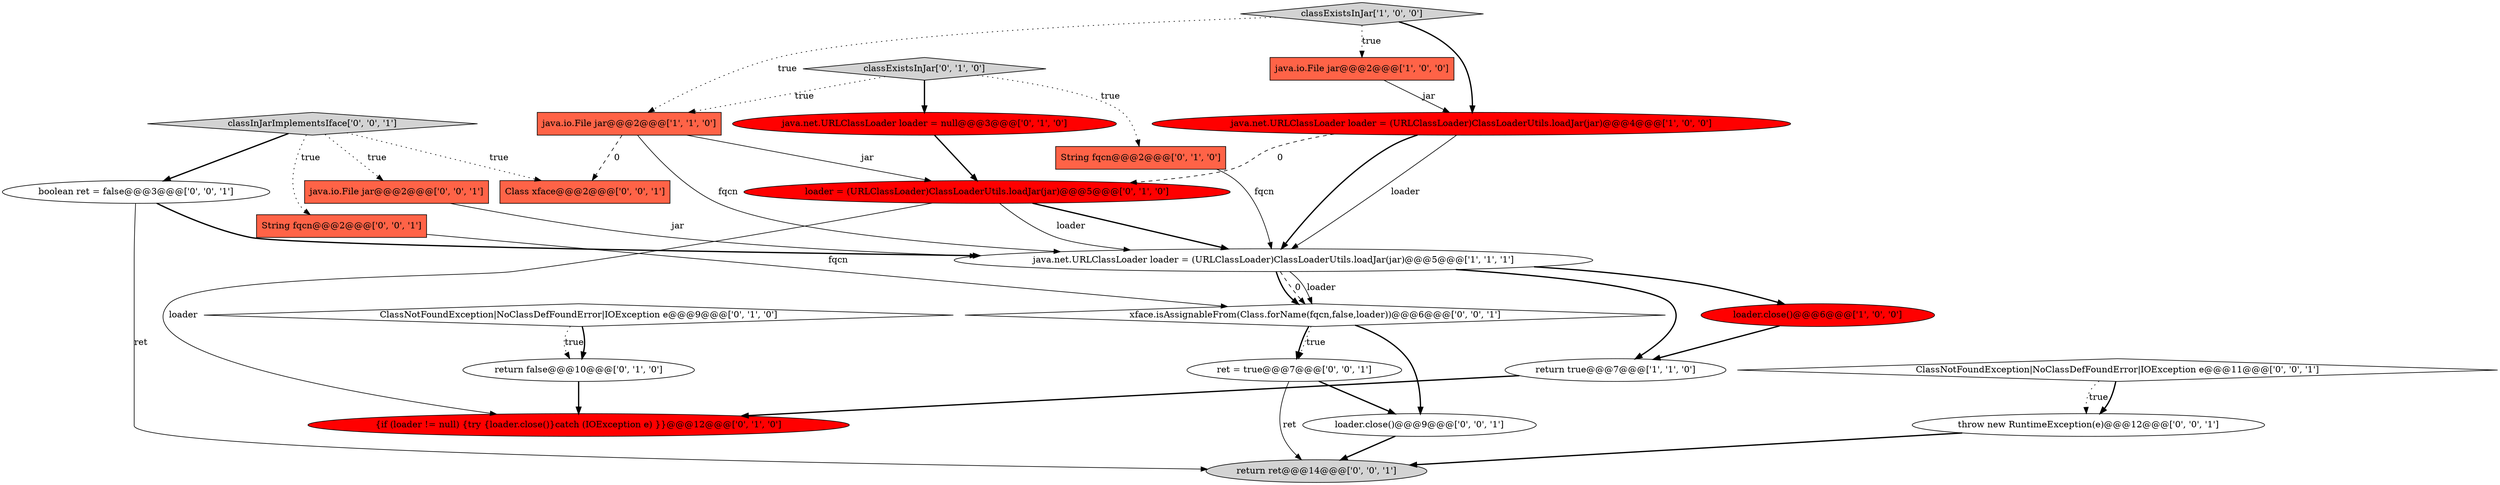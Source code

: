 digraph {
12 [style = filled, label = "{if (loader != null) {try {loader.close()}catch (IOException e) }}@@@12@@@['0', '1', '0']", fillcolor = red, shape = ellipse image = "AAA1AAABBB2BBB"];
24 [style = filled, label = "boolean ret = false@@@3@@@['0', '0', '1']", fillcolor = white, shape = ellipse image = "AAA0AAABBB3BBB"];
10 [style = filled, label = "return false@@@10@@@['0', '1', '0']", fillcolor = white, shape = ellipse image = "AAA0AAABBB2BBB"];
5 [style = filled, label = "return true@@@7@@@['1', '1', '0']", fillcolor = white, shape = ellipse image = "AAA0AAABBB1BBB"];
3 [style = filled, label = "loader.close()@@@6@@@['1', '0', '0']", fillcolor = red, shape = ellipse image = "AAA1AAABBB1BBB"];
21 [style = filled, label = "xface.isAssignableFrom(Class.forName(fqcn,false,loader))@@@6@@@['0', '0', '1']", fillcolor = white, shape = diamond image = "AAA0AAABBB3BBB"];
23 [style = filled, label = "Class xface@@@2@@@['0', '0', '1']", fillcolor = tomato, shape = box image = "AAA0AAABBB3BBB"];
22 [style = filled, label = "ret = true@@@7@@@['0', '0', '1']", fillcolor = white, shape = ellipse image = "AAA0AAABBB3BBB"];
16 [style = filled, label = "throw new RuntimeException(e)@@@12@@@['0', '0', '1']", fillcolor = white, shape = ellipse image = "AAA0AAABBB3BBB"];
15 [style = filled, label = "String fqcn@@@2@@@['0', '0', '1']", fillcolor = tomato, shape = box image = "AAA0AAABBB3BBB"];
14 [style = filled, label = "java.io.File jar@@@2@@@['0', '0', '1']", fillcolor = tomato, shape = box image = "AAA0AAABBB3BBB"];
11 [style = filled, label = "loader = (URLClassLoader)ClassLoaderUtils.loadJar(jar)@@@5@@@['0', '1', '0']", fillcolor = red, shape = ellipse image = "AAA1AAABBB2BBB"];
2 [style = filled, label = "java.net.URLClassLoader loader = (URLClassLoader)ClassLoaderUtils.loadJar(jar)@@@5@@@['1', '1', '1']", fillcolor = white, shape = ellipse image = "AAA0AAABBB1BBB"];
7 [style = filled, label = "ClassNotFoundException|NoClassDefFoundError|IOException e@@@9@@@['0', '1', '0']", fillcolor = white, shape = diamond image = "AAA0AAABBB2BBB"];
20 [style = filled, label = "loader.close()@@@9@@@['0', '0', '1']", fillcolor = white, shape = ellipse image = "AAA0AAABBB3BBB"];
4 [style = filled, label = "java.io.File jar@@@2@@@['1', '0', '0']", fillcolor = tomato, shape = box image = "AAA0AAABBB1BBB"];
6 [style = filled, label = "java.io.File jar@@@2@@@['1', '1', '0']", fillcolor = tomato, shape = box image = "AAA0AAABBB1BBB"];
13 [style = filled, label = "classExistsInJar['0', '1', '0']", fillcolor = lightgray, shape = diamond image = "AAA0AAABBB2BBB"];
17 [style = filled, label = "ClassNotFoundException|NoClassDefFoundError|IOException e@@@11@@@['0', '0', '1']", fillcolor = white, shape = diamond image = "AAA0AAABBB3BBB"];
9 [style = filled, label = "java.net.URLClassLoader loader = null@@@3@@@['0', '1', '0']", fillcolor = red, shape = ellipse image = "AAA1AAABBB2BBB"];
18 [style = filled, label = "return ret@@@14@@@['0', '0', '1']", fillcolor = lightgray, shape = ellipse image = "AAA0AAABBB3BBB"];
8 [style = filled, label = "String fqcn@@@2@@@['0', '1', '0']", fillcolor = tomato, shape = box image = "AAA0AAABBB2BBB"];
1 [style = filled, label = "java.net.URLClassLoader loader = (URLClassLoader)ClassLoaderUtils.loadJar(jar)@@@4@@@['1', '0', '0']", fillcolor = red, shape = ellipse image = "AAA1AAABBB1BBB"];
0 [style = filled, label = "classExistsInJar['1', '0', '0']", fillcolor = lightgray, shape = diamond image = "AAA0AAABBB1BBB"];
19 [style = filled, label = "classInJarImplementsIface['0', '0', '1']", fillcolor = lightgray, shape = diamond image = "AAA0AAABBB3BBB"];
13->6 [style = dotted, label="true"];
14->2 [style = solid, label="jar"];
19->14 [style = dotted, label="true"];
16->18 [style = bold, label=""];
7->10 [style = dotted, label="true"];
9->11 [style = bold, label=""];
24->2 [style = bold, label=""];
22->18 [style = solid, label="ret"];
7->10 [style = bold, label=""];
4->1 [style = solid, label="jar"];
2->3 [style = bold, label=""];
0->4 [style = dotted, label="true"];
19->23 [style = dotted, label="true"];
21->22 [style = dotted, label="true"];
2->21 [style = dashed, label="0"];
15->21 [style = solid, label="fqcn"];
19->15 [style = dotted, label="true"];
0->6 [style = dotted, label="true"];
6->2 [style = solid, label="fqcn"];
11->2 [style = bold, label=""];
2->21 [style = solid, label="loader"];
24->18 [style = solid, label="ret"];
19->24 [style = bold, label=""];
11->12 [style = solid, label="loader"];
17->16 [style = dotted, label="true"];
20->18 [style = bold, label=""];
3->5 [style = bold, label=""];
21->20 [style = bold, label=""];
6->11 [style = solid, label="jar"];
5->12 [style = bold, label=""];
22->20 [style = bold, label=""];
21->22 [style = bold, label=""];
11->2 [style = solid, label="loader"];
10->12 [style = bold, label=""];
0->1 [style = bold, label=""];
2->21 [style = bold, label=""];
13->8 [style = dotted, label="true"];
1->11 [style = dashed, label="0"];
6->23 [style = dashed, label="0"];
8->2 [style = solid, label="fqcn"];
1->2 [style = bold, label=""];
13->9 [style = bold, label=""];
1->2 [style = solid, label="loader"];
17->16 [style = bold, label=""];
2->5 [style = bold, label=""];
}
